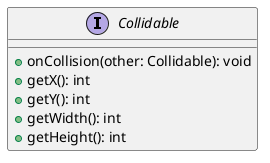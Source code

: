 @startuml
interface Collidable {
    + onCollision(other: Collidable): void
    + getX(): int
    + getY(): int
    + getWidth(): int
    + getHeight(): int
}
@enduml

